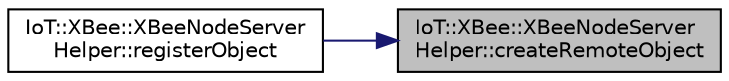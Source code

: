digraph "IoT::XBee::XBeeNodeServerHelper::createRemoteObject"
{
 // LATEX_PDF_SIZE
  edge [fontname="Helvetica",fontsize="10",labelfontname="Helvetica",labelfontsize="10"];
  node [fontname="Helvetica",fontsize="10",shape=record];
  rankdir="RL";
  Node1 [label="IoT::XBee::XBeeNodeServer\lHelper::createRemoteObject",height=0.2,width=0.4,color="black", fillcolor="grey75", style="filled", fontcolor="black",tooltip="Destroys the XBeeNodeServerHelper."];
  Node1 -> Node2 [dir="back",color="midnightblue",fontsize="10",style="solid"];
  Node2 [label="IoT::XBee::XBeeNodeServer\lHelper::registerObject",height=0.2,width=0.4,color="black", fillcolor="white", style="filled",URL="$classIoT_1_1XBee_1_1XBeeNodeServerHelper.html#ad2163dd1b5bde1cb50b07bca2c42fa3b",tooltip=" "];
}
